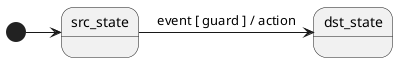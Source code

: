 '
' Copyright (c) 2016-2020 Kris Jusiak (kris at jusiak dot net)
'
' Distributed under the Boost Software License, Version 1.0.
' (See accompanying file LICENSE_1_0.txt or copy at http://www.boost.org/LICENSE_1_0.txt)
'
@startuml

[*] -> src_state
src_state -> dst_state : event [ guard ] / action

@enduml
